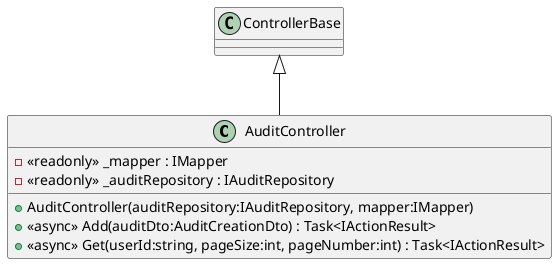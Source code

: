 @startuml
class AuditController {
    - <<readonly>> _mapper : IMapper
    - <<readonly>> _auditRepository : IAuditRepository
    + AuditController(auditRepository:IAuditRepository, mapper:IMapper)
    + <<async>> Add(auditDto:AuditCreationDto) : Task<IActionResult>
    + <<async>> Get(userId:string, pageSize:int, pageNumber:int) : Task<IActionResult>
}
ControllerBase <|-- AuditController
@enduml
